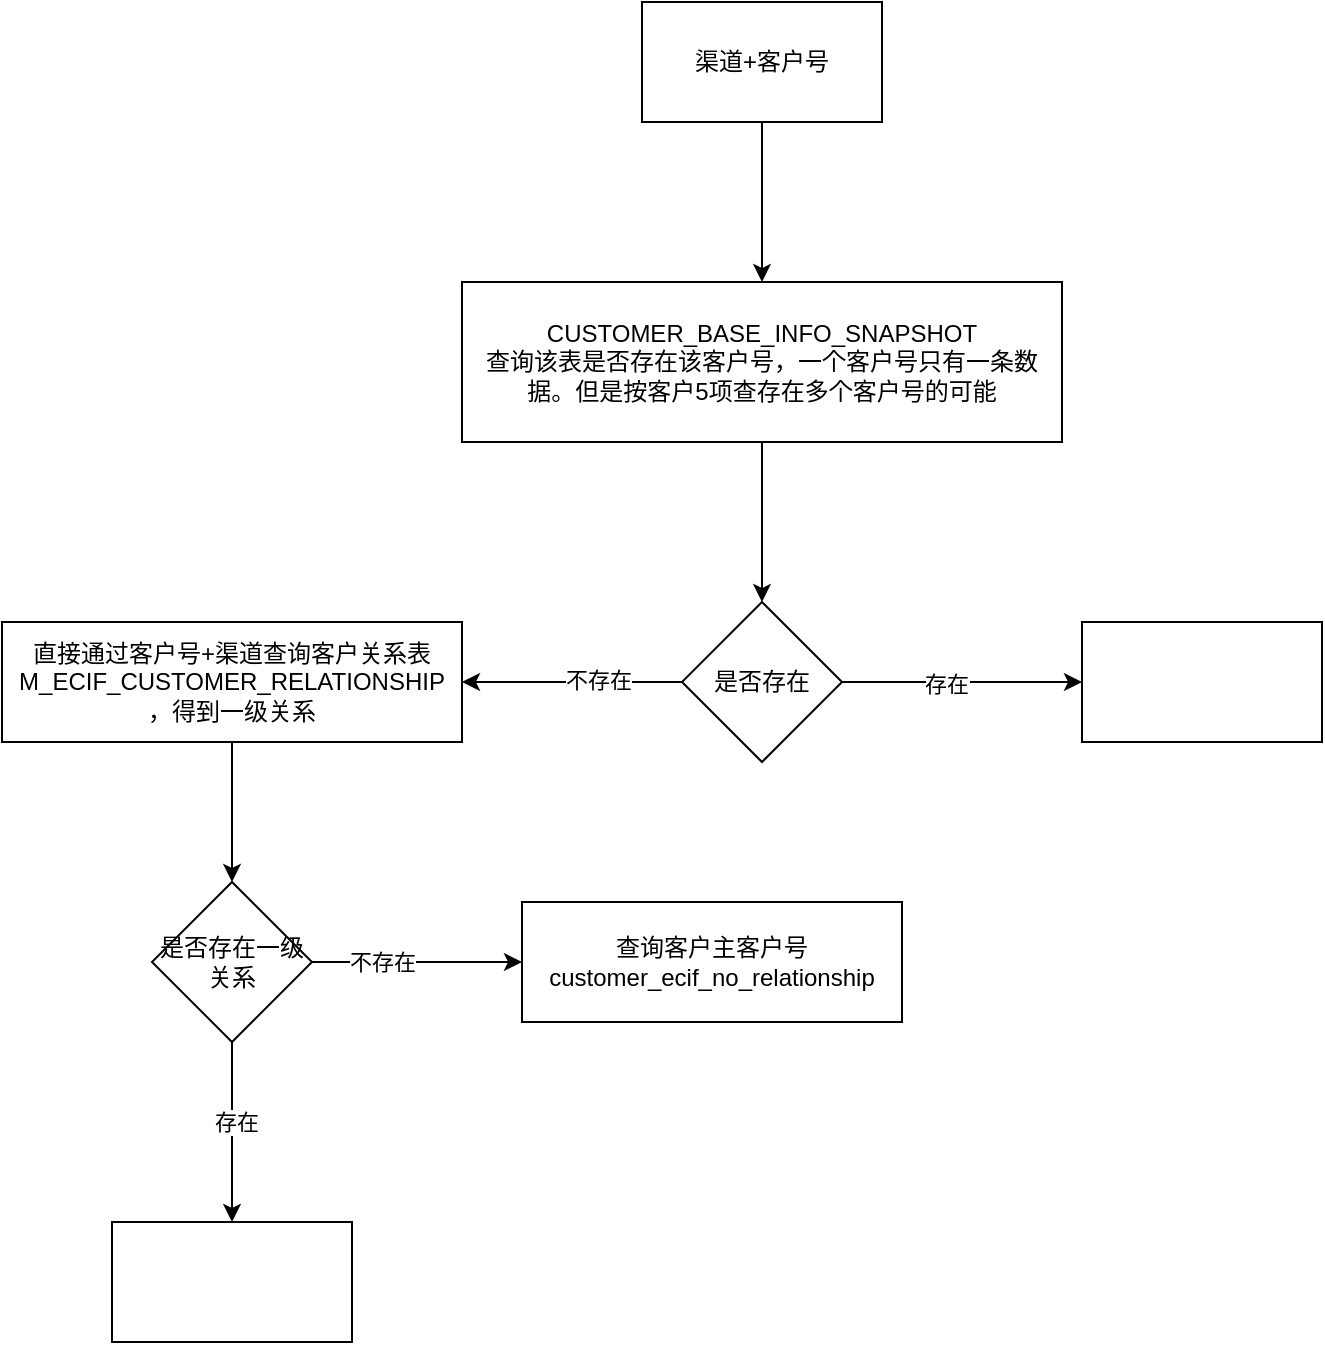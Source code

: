 <mxfile version="24.0.7" type="github">
  <diagram name="第 1 页" id="C5rFHaonQaUm8R1daILY">
    <mxGraphModel dx="1194" dy="692" grid="1" gridSize="10" guides="1" tooltips="1" connect="1" arrows="1" fold="1" page="1" pageScale="1" pageWidth="827" pageHeight="1169" math="0" shadow="0">
      <root>
        <mxCell id="0" />
        <mxCell id="1" parent="0" />
        <mxCell id="0gbHEz_NFwT0j6BnbrYF-4" value="" style="edgeStyle=orthogonalEdgeStyle;rounded=0;orthogonalLoop=1;jettySize=auto;html=1;" edge="1" parent="1" source="0gbHEz_NFwT0j6BnbrYF-2" target="0gbHEz_NFwT0j6BnbrYF-3">
          <mxGeometry relative="1" as="geometry" />
        </mxCell>
        <mxCell id="0gbHEz_NFwT0j6BnbrYF-2" value="渠道+客户号" style="rounded=0;whiteSpace=wrap;html=1;" vertex="1" parent="1">
          <mxGeometry x="320" y="30" width="120" height="60" as="geometry" />
        </mxCell>
        <mxCell id="0gbHEz_NFwT0j6BnbrYF-6" value="" style="edgeStyle=orthogonalEdgeStyle;rounded=0;orthogonalLoop=1;jettySize=auto;html=1;" edge="1" parent="1" source="0gbHEz_NFwT0j6BnbrYF-3" target="0gbHEz_NFwT0j6BnbrYF-5">
          <mxGeometry relative="1" as="geometry" />
        </mxCell>
        <mxCell id="0gbHEz_NFwT0j6BnbrYF-3" value="CUSTOMER_BASE_INFO_SNAPSHOT&lt;div&gt;查询该表是否存在该客户号，一个客户号只有一条数据。但是按客户5项查存在多个客户号的可能&lt;/div&gt;" style="whiteSpace=wrap;html=1;rounded=0;" vertex="1" parent="1">
          <mxGeometry x="230" y="170" width="300" height="80" as="geometry" />
        </mxCell>
        <mxCell id="0gbHEz_NFwT0j6BnbrYF-8" value="" style="edgeStyle=orthogonalEdgeStyle;rounded=0;orthogonalLoop=1;jettySize=auto;html=1;" edge="1" parent="1" source="0gbHEz_NFwT0j6BnbrYF-5" target="0gbHEz_NFwT0j6BnbrYF-7">
          <mxGeometry relative="1" as="geometry" />
        </mxCell>
        <mxCell id="0gbHEz_NFwT0j6BnbrYF-11" value="不存在" style="edgeLabel;html=1;align=center;verticalAlign=middle;resizable=0;points=[];" vertex="1" connectable="0" parent="0gbHEz_NFwT0j6BnbrYF-8">
          <mxGeometry x="-0.233" y="-1" relative="1" as="geometry">
            <mxPoint as="offset" />
          </mxGeometry>
        </mxCell>
        <mxCell id="0gbHEz_NFwT0j6BnbrYF-10" value="" style="edgeStyle=orthogonalEdgeStyle;rounded=0;orthogonalLoop=1;jettySize=auto;html=1;" edge="1" parent="1" source="0gbHEz_NFwT0j6BnbrYF-5" target="0gbHEz_NFwT0j6BnbrYF-9">
          <mxGeometry relative="1" as="geometry" />
        </mxCell>
        <mxCell id="0gbHEz_NFwT0j6BnbrYF-12" value="存在" style="edgeLabel;html=1;align=center;verticalAlign=middle;resizable=0;points=[];" vertex="1" connectable="0" parent="0gbHEz_NFwT0j6BnbrYF-10">
          <mxGeometry x="-0.133" y="-1" relative="1" as="geometry">
            <mxPoint as="offset" />
          </mxGeometry>
        </mxCell>
        <mxCell id="0gbHEz_NFwT0j6BnbrYF-5" value="是否存在" style="rhombus;whiteSpace=wrap;html=1;rounded=0;" vertex="1" parent="1">
          <mxGeometry x="340" y="330" width="80" height="80" as="geometry" />
        </mxCell>
        <mxCell id="0gbHEz_NFwT0j6BnbrYF-15" value="" style="edgeStyle=orthogonalEdgeStyle;rounded=0;orthogonalLoop=1;jettySize=auto;html=1;" edge="1" parent="1" source="0gbHEz_NFwT0j6BnbrYF-7" target="0gbHEz_NFwT0j6BnbrYF-14">
          <mxGeometry relative="1" as="geometry" />
        </mxCell>
        <mxCell id="0gbHEz_NFwT0j6BnbrYF-7" value="直接通过客户号+渠道查询客户关系表&lt;div&gt;M_ECIF_CUSTOMER_RELATIONSHIP&lt;br&gt;&lt;div&gt;，得到一级关系&lt;/div&gt;&lt;/div&gt;" style="whiteSpace=wrap;html=1;rounded=0;" vertex="1" parent="1">
          <mxGeometry y="340" width="230" height="60" as="geometry" />
        </mxCell>
        <mxCell id="0gbHEz_NFwT0j6BnbrYF-9" value="" style="whiteSpace=wrap;html=1;rounded=0;" vertex="1" parent="1">
          <mxGeometry x="540" y="340" width="120" height="60" as="geometry" />
        </mxCell>
        <mxCell id="0gbHEz_NFwT0j6BnbrYF-17" value="" style="edgeStyle=orthogonalEdgeStyle;rounded=0;orthogonalLoop=1;jettySize=auto;html=1;" edge="1" parent="1" source="0gbHEz_NFwT0j6BnbrYF-14" target="0gbHEz_NFwT0j6BnbrYF-16">
          <mxGeometry relative="1" as="geometry" />
        </mxCell>
        <mxCell id="0gbHEz_NFwT0j6BnbrYF-18" value="不存在" style="edgeLabel;html=1;align=center;verticalAlign=middle;resizable=0;points=[];" vertex="1" connectable="0" parent="0gbHEz_NFwT0j6BnbrYF-17">
          <mxGeometry x="-0.333" relative="1" as="geometry">
            <mxPoint as="offset" />
          </mxGeometry>
        </mxCell>
        <mxCell id="0gbHEz_NFwT0j6BnbrYF-20" value="" style="edgeStyle=orthogonalEdgeStyle;rounded=0;orthogonalLoop=1;jettySize=auto;html=1;" edge="1" parent="1" source="0gbHEz_NFwT0j6BnbrYF-14" target="0gbHEz_NFwT0j6BnbrYF-19">
          <mxGeometry relative="1" as="geometry" />
        </mxCell>
        <mxCell id="0gbHEz_NFwT0j6BnbrYF-21" value="存在" style="edgeLabel;html=1;align=center;verticalAlign=middle;resizable=0;points=[];" vertex="1" connectable="0" parent="0gbHEz_NFwT0j6BnbrYF-20">
          <mxGeometry x="-0.111" y="2" relative="1" as="geometry">
            <mxPoint as="offset" />
          </mxGeometry>
        </mxCell>
        <mxCell id="0gbHEz_NFwT0j6BnbrYF-14" value="是否存在一级关系" style="rhombus;whiteSpace=wrap;html=1;rounded=0;" vertex="1" parent="1">
          <mxGeometry x="75" y="470" width="80" height="80" as="geometry" />
        </mxCell>
        <mxCell id="0gbHEz_NFwT0j6BnbrYF-16" value="查询客户主客户号&lt;div&gt;customer_ecif_no_relationship&lt;br&gt;&lt;/div&gt;" style="whiteSpace=wrap;html=1;rounded=0;" vertex="1" parent="1">
          <mxGeometry x="260" y="480" width="190" height="60" as="geometry" />
        </mxCell>
        <mxCell id="0gbHEz_NFwT0j6BnbrYF-19" value="" style="whiteSpace=wrap;html=1;rounded=0;" vertex="1" parent="1">
          <mxGeometry x="55" y="640" width="120" height="60" as="geometry" />
        </mxCell>
      </root>
    </mxGraphModel>
  </diagram>
</mxfile>
